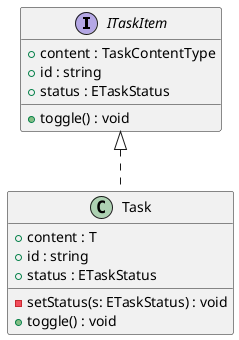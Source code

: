@startuml
hide empty methods
hide empty fields
interface "ITaskItem" {
    +content : TaskContentType
    +id : string
    +status : ETaskStatus
    +toggle() : void
}
class "Task" {
    +content : T
    +id : string
    +status : ETaskStatus
    -setStatus(s: ETaskStatus) : void
    +toggle() : void
}
"ITaskItem" <|.. "Task"
@enduml